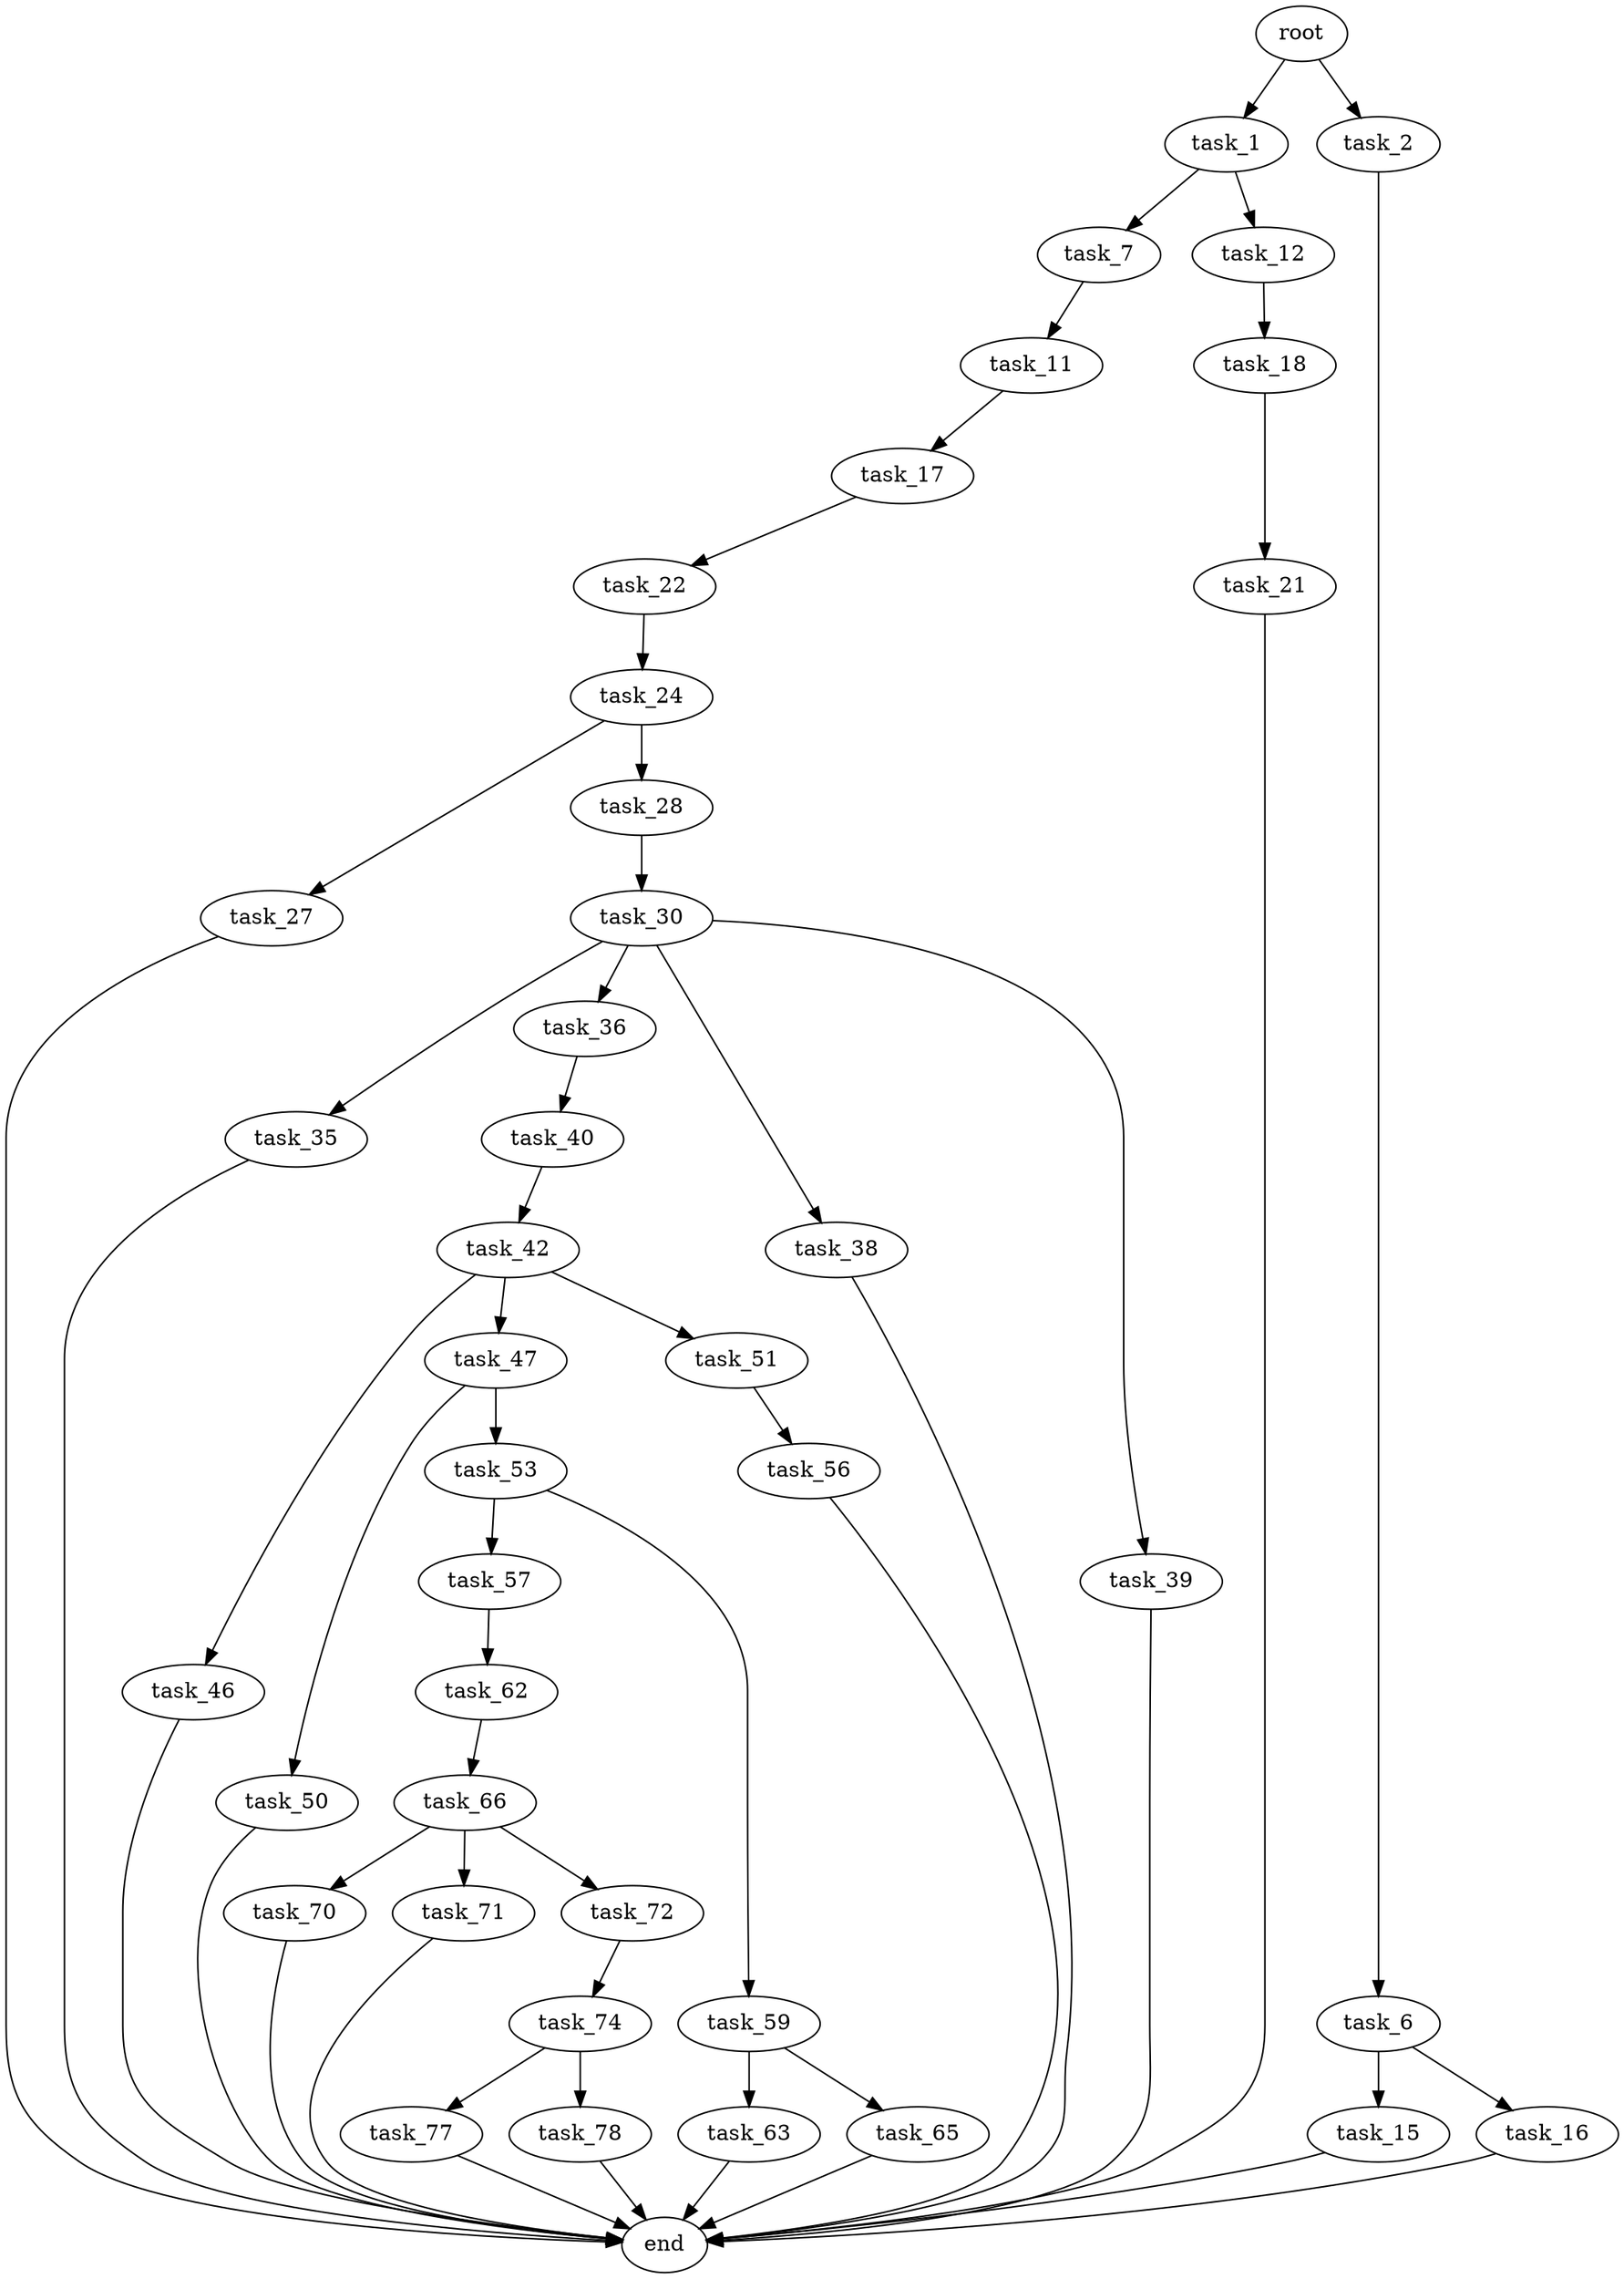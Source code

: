 digraph G {
  root [size="0.000000"];
  task_1 [size="32543033970.000000"];
  task_2 [size="8589934592.000000"];
  task_6 [size="27604852186.000000"];
  task_7 [size="13677832735.000000"];
  task_11 [size="656287230521.000000"];
  task_12 [size="327727799056.000000"];
  task_15 [size="1073741824000.000000"];
  task_16 [size="782757789696.000000"];
  task_17 [size="3549349945.000000"];
  task_18 [size="68719476736.000000"];
  task_21 [size="231928233984.000000"];
  task_22 [size="408426282149.000000"];
  task_24 [size="1642764858.000000"];
  task_27 [size="27008337772.000000"];
  task_28 [size="549755813888.000000"];
  task_30 [size="33150630204.000000"];
  task_35 [size="596992995896.000000"];
  task_36 [size="1396961097643.000000"];
  task_38 [size="782757789696.000000"];
  task_39 [size="150611177808.000000"];
  task_40 [size="1249707443.000000"];
  task_42 [size="17353822953.000000"];
  task_46 [size="47440269887.000000"];
  task_47 [size="650635228048.000000"];
  task_50 [size="644699696.000000"];
  task_51 [size="28991029248.000000"];
  task_53 [size="61516282464.000000"];
  task_56 [size="155094199314.000000"];
  task_57 [size="8589934592.000000"];
  task_59 [size="782757789696.000000"];
  task_62 [size="8589934592.000000"];
  task_63 [size="16492371779.000000"];
  task_65 [size="45479771504.000000"];
  task_66 [size="8770565935.000000"];
  task_70 [size="269014086265.000000"];
  task_71 [size="8035478278.000000"];
  task_72 [size="3202466787.000000"];
  task_74 [size="782757789696.000000"];
  task_77 [size="1591463522.000000"];
  task_78 [size="862970665491.000000"];
  end [size="0.000000"];

  root -> task_1 [size="1.000000"];
  root -> task_2 [size="1.000000"];
  task_1 -> task_7 [size="679477248.000000"];
  task_1 -> task_12 [size="679477248.000000"];
  task_2 -> task_6 [size="33554432.000000"];
  task_6 -> task_15 [size="33554432.000000"];
  task_6 -> task_16 [size="33554432.000000"];
  task_7 -> task_11 [size="301989888.000000"];
  task_11 -> task_17 [size="411041792.000000"];
  task_12 -> task_18 [size="411041792.000000"];
  task_15 -> end [size="1.000000"];
  task_16 -> end [size="1.000000"];
  task_17 -> task_22 [size="75497472.000000"];
  task_18 -> task_21 [size="134217728.000000"];
  task_21 -> end [size="1.000000"];
  task_22 -> task_24 [size="679477248.000000"];
  task_24 -> task_27 [size="33554432.000000"];
  task_24 -> task_28 [size="33554432.000000"];
  task_27 -> end [size="1.000000"];
  task_28 -> task_30 [size="536870912.000000"];
  task_30 -> task_35 [size="679477248.000000"];
  task_30 -> task_36 [size="679477248.000000"];
  task_30 -> task_38 [size="679477248.000000"];
  task_30 -> task_39 [size="679477248.000000"];
  task_35 -> end [size="1.000000"];
  task_36 -> task_40 [size="838860800.000000"];
  task_38 -> end [size="1.000000"];
  task_39 -> end [size="1.000000"];
  task_40 -> task_42 [size="75497472.000000"];
  task_42 -> task_46 [size="411041792.000000"];
  task_42 -> task_47 [size="411041792.000000"];
  task_42 -> task_51 [size="411041792.000000"];
  task_46 -> end [size="1.000000"];
  task_47 -> task_50 [size="536870912.000000"];
  task_47 -> task_53 [size="536870912.000000"];
  task_50 -> end [size="1.000000"];
  task_51 -> task_56 [size="75497472.000000"];
  task_53 -> task_57 [size="301989888.000000"];
  task_53 -> task_59 [size="301989888.000000"];
  task_56 -> end [size="1.000000"];
  task_57 -> task_62 [size="33554432.000000"];
  task_59 -> task_63 [size="679477248.000000"];
  task_59 -> task_65 [size="679477248.000000"];
  task_62 -> task_66 [size="33554432.000000"];
  task_63 -> end [size="1.000000"];
  task_65 -> end [size="1.000000"];
  task_66 -> task_70 [size="209715200.000000"];
  task_66 -> task_71 [size="209715200.000000"];
  task_66 -> task_72 [size="209715200.000000"];
  task_70 -> end [size="1.000000"];
  task_71 -> end [size="1.000000"];
  task_72 -> task_74 [size="134217728.000000"];
  task_74 -> task_77 [size="679477248.000000"];
  task_74 -> task_78 [size="679477248.000000"];
  task_77 -> end [size="1.000000"];
  task_78 -> end [size="1.000000"];
}
